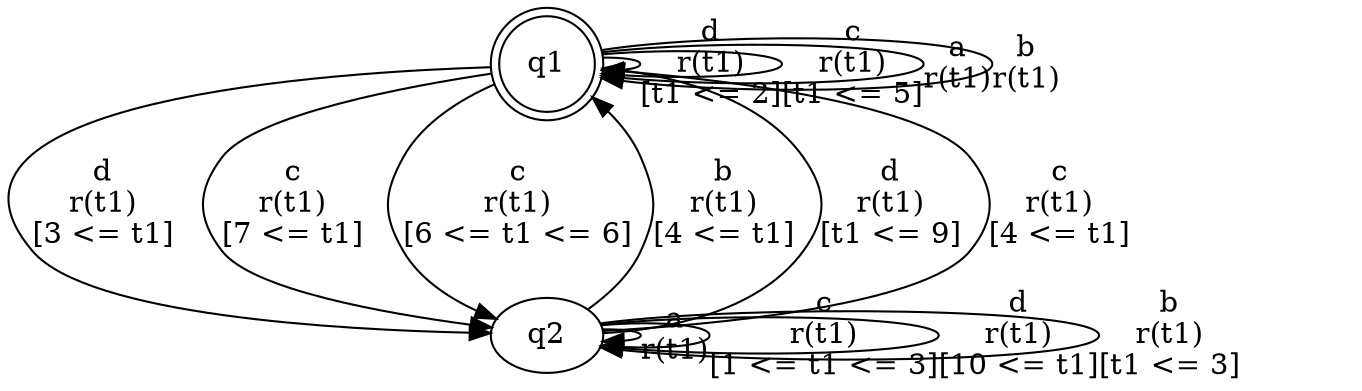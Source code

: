 digraph L {
	qq1[label=q1 shape=doublecircle]
	qq2[label=q2]
	qq1 -> qq1[label="d\nr(t1)\n[t1 <= 2]"]
	qq1 -> qq1[label="c\nr(t1)\n[t1 <= 5]"]
	qq1 -> qq1[label="a\nr(t1)\n"]
	qq1 -> qq2[label="d\nr(t1)\n[3 <= t1]"]
	qq2 -> qq1[label="b\nr(t1)\n[4 <= t1]"]
	qq2 -> qq1[label="d\nr(t1)\n[t1 <= 9]"]
	qq2 -> qq2[label="a\nr(t1)\n"]
	qq2 -> qq2[label="c\nr(t1)\n[1 <= t1 <= 3]"]
	qq2 -> qq2[label="d\nr(t1)\n[10 <= t1]"]
	qq2 -> qq2[label="b\nr(t1)\n[t1 <= 3]"]
	qq2 -> qq1[label="c\nr(t1)\n[4 <= t1]"]
	qq1 -> qq2[label="c\nr(t1)\n[7 <= t1]"]
	qq1 -> qq2[label="c\nr(t1)\n[6 <= t1 <= 6]"]
	qq1 -> qq1[label="b\nr(t1)\n"]
}
